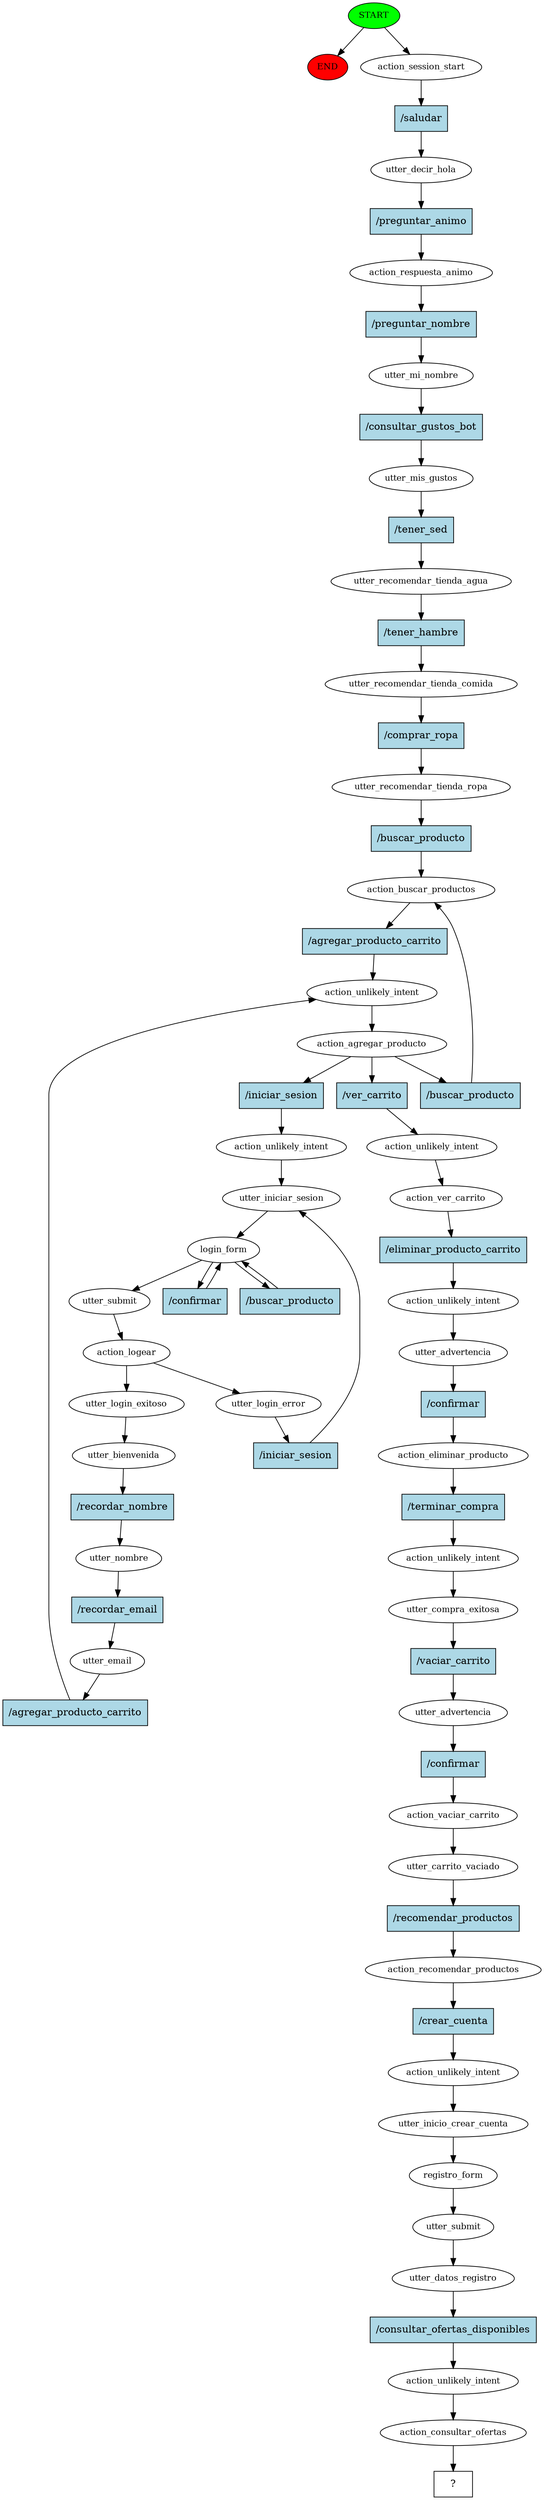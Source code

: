 digraph  {
0 [class="start active", fillcolor=green, fontsize=12, label=START, style=filled];
"-1" [class=end, fillcolor=red, fontsize=12, label=END, style=filled];
1 [class=active, fontsize=12, label=action_session_start];
2 [class=active, fontsize=12, label=utter_decir_hola];
3 [class=active, fontsize=12, label=action_respuesta_animo];
4 [class=active, fontsize=12, label=utter_mi_nombre];
5 [class=active, fontsize=12, label=utter_mis_gustos];
6 [class=active, fontsize=12, label=utter_recomendar_tienda_agua];
7 [class=active, fontsize=12, label=utter_recomendar_tienda_comida];
8 [class=active, fontsize=12, label=utter_recomendar_tienda_ropa];
9 [class=active, fontsize=12, label=action_buscar_productos];
10 [class=active, fontsize=12, label=action_unlikely_intent];
11 [class=active, fontsize=12, label=action_agregar_producto];
12 [class=active, fontsize=12, label=action_unlikely_intent];
13 [class=active, fontsize=12, label=utter_iniciar_sesion];
14 [class=active, fontsize=12, label=login_form];
17 [class=active, fontsize=12, label=utter_submit];
18 [class=active, fontsize=12, label=action_logear];
19 [class=active, fontsize=12, label=utter_login_error];
26 [class=active, fontsize=12, label=utter_login_exitoso];
27 [class=active, fontsize=12, label=utter_bienvenida];
28 [class=active, fontsize=12, label=utter_nombre];
29 [class=active, fontsize=12, label=utter_email];
35 [class=active, fontsize=12, label=action_unlikely_intent];
36 [class=active, fontsize=12, label=action_ver_carrito];
37 [class=active, fontsize=12, label=action_unlikely_intent];
38 [class=active, fontsize=12, label=utter_advertencia];
39 [class=active, fontsize=12, label=action_eliminar_producto];
40 [class=active, fontsize=12, label=action_unlikely_intent];
41 [class=active, fontsize=12, label=utter_compra_exitosa];
42 [class=active, fontsize=12, label=utter_advertencia];
43 [class=active, fontsize=12, label=action_vaciar_carrito];
44 [class=active, fontsize=12, label=utter_carrito_vaciado];
45 [class=active, fontsize=12, label=action_recomendar_productos];
46 [class=active, fontsize=12, label=action_unlikely_intent];
47 [class=active, fontsize=12, label=utter_inicio_crear_cuenta];
48 [class=active, fontsize=12, label=registro_form];
49 [class=active, fontsize=12, label=utter_submit];
50 [class=active, fontsize=12, label=utter_datos_registro];
51 [class=active, fontsize=12, label=action_unlikely_intent];
52 [class=active, fontsize=12, label=action_consultar_ofertas];
53 [class="intent dashed active", label="  ?  ", shape=rect];
54 [class="intent active", fillcolor=lightblue, label="/saludar", shape=rect, style=filled];
55 [class="intent active", fillcolor=lightblue, label="/preguntar_animo", shape=rect, style=filled];
56 [class="intent active", fillcolor=lightblue, label="/preguntar_nombre", shape=rect, style=filled];
57 [class="intent active", fillcolor=lightblue, label="/consultar_gustos_bot", shape=rect, style=filled];
58 [class="intent active", fillcolor=lightblue, label="/tener_sed", shape=rect, style=filled];
59 [class="intent active", fillcolor=lightblue, label="/tener_hambre", shape=rect, style=filled];
60 [class="intent active", fillcolor=lightblue, label="/comprar_ropa", shape=rect, style=filled];
61 [class="intent active", fillcolor=lightblue, label="/buscar_producto", shape=rect, style=filled];
62 [class="intent active", fillcolor=lightblue, label="/agregar_producto_carrito", shape=rect, style=filled];
63 [class="intent active", fillcolor=lightblue, label="/iniciar_sesion", shape=rect, style=filled];
64 [class="intent active", fillcolor=lightblue, label="/buscar_producto", shape=rect, style=filled];
65 [class="intent active", fillcolor=lightblue, label="/ver_carrito", shape=rect, style=filled];
66 [class="intent active", fillcolor=lightblue, label="/confirmar", shape=rect, style=filled];
67 [class="intent active", fillcolor=lightblue, label="/buscar_producto", shape=rect, style=filled];
68 [class="intent active", fillcolor=lightblue, label="/iniciar_sesion", shape=rect, style=filled];
69 [class="intent active", fillcolor=lightblue, label="/recordar_nombre", shape=rect, style=filled];
70 [class="intent active", fillcolor=lightblue, label="/recordar_email", shape=rect, style=filled];
71 [class="intent active", fillcolor=lightblue, label="/agregar_producto_carrito", shape=rect, style=filled];
72 [class="intent active", fillcolor=lightblue, label="/eliminar_producto_carrito", shape=rect, style=filled];
73 [class="intent active", fillcolor=lightblue, label="/confirmar", shape=rect, style=filled];
74 [class="intent active", fillcolor=lightblue, label="/terminar_compra", shape=rect, style=filled];
75 [class="intent active", fillcolor=lightblue, label="/vaciar_carrito", shape=rect, style=filled];
76 [class="intent active", fillcolor=lightblue, label="/confirmar", shape=rect, style=filled];
77 [class="intent active", fillcolor=lightblue, label="/recomendar_productos", shape=rect, style=filled];
78 [class="intent active", fillcolor=lightblue, label="/crear_cuenta", shape=rect, style=filled];
79 [class="intent active", fillcolor=lightblue, label="/consultar_ofertas_disponibles", shape=rect, style=filled];
0 -> "-1"  [class="", key=NONE, label=""];
0 -> 1  [class=active, key=NONE, label=""];
1 -> 54  [class=active, key=0];
2 -> 55  [class=active, key=0];
3 -> 56  [class=active, key=0];
4 -> 57  [class=active, key=0];
5 -> 58  [class=active, key=0];
6 -> 59  [class=active, key=0];
7 -> 60  [class=active, key=0];
8 -> 61  [class=active, key=0];
9 -> 62  [class=active, key=0];
10 -> 11  [class=active, key=NONE, label=""];
11 -> 63  [class=active, key=0];
11 -> 64  [class=active, key=0];
11 -> 65  [class=active, key=0];
12 -> 13  [class=active, key=NONE, label=""];
13 -> 14  [class=active, key=NONE, label=""];
14 -> 17  [class=active, key=NONE, label=""];
14 -> 66  [class=active, key=0];
14 -> 67  [class=active, key=0];
17 -> 18  [class=active, key=NONE, label=""];
18 -> 19  [class=active, key=NONE, label=""];
18 -> 26  [class=active, key=NONE, label=""];
19 -> 68  [class=active, key=0];
26 -> 27  [class=active, key=NONE, label=""];
27 -> 69  [class=active, key=0];
28 -> 70  [class=active, key=0];
29 -> 71  [class=active, key=0];
35 -> 36  [class=active, key=NONE, label=""];
36 -> 72  [class=active, key=0];
37 -> 38  [class=active, key=NONE, label=""];
38 -> 73  [class=active, key=0];
39 -> 74  [class=active, key=0];
40 -> 41  [class=active, key=NONE, label=""];
41 -> 75  [class=active, key=0];
42 -> 76  [class=active, key=0];
43 -> 44  [class=active, key=NONE, label=""];
44 -> 77  [class=active, key=0];
45 -> 78  [class=active, key=0];
46 -> 47  [class=active, key=NONE, label=""];
47 -> 48  [class=active, key=NONE, label=""];
48 -> 49  [class=active, key=NONE, label=""];
49 -> 50  [class=active, key=NONE, label=""];
50 -> 79  [class=active, key=0];
51 -> 52  [class=active, key=NONE, label=""];
52 -> 53  [class=active, key=NONE, label=""];
54 -> 2  [class=active, key=0];
55 -> 3  [class=active, key=0];
56 -> 4  [class=active, key=0];
57 -> 5  [class=active, key=0];
58 -> 6  [class=active, key=0];
59 -> 7  [class=active, key=0];
60 -> 8  [class=active, key=0];
61 -> 9  [class=active, key=0];
62 -> 10  [class=active, key=0];
63 -> 12  [class=active, key=0];
64 -> 9  [class=active, key=0];
65 -> 35  [class=active, key=0];
66 -> 14  [class=active, key=0];
67 -> 14  [class=active, key=0];
68 -> 13  [class=active, key=0];
69 -> 28  [class=active, key=0];
70 -> 29  [class=active, key=0];
71 -> 10  [class=active, key=0];
72 -> 37  [class=active, key=0];
73 -> 39  [class=active, key=0];
74 -> 40  [class=active, key=0];
75 -> 42  [class=active, key=0];
76 -> 43  [class=active, key=0];
77 -> 45  [class=active, key=0];
78 -> 46  [class=active, key=0];
79 -> 51  [class=active, key=0];
}
